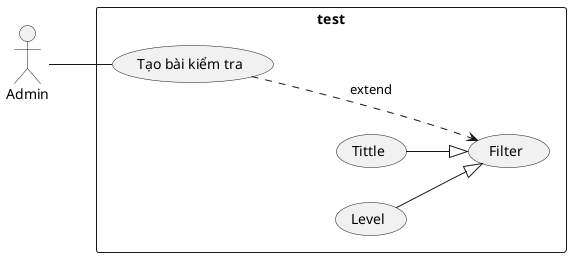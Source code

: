@startuml
left to right direction

    rectangle test{
        usecase "Tạo bài kiểm tra" as uc
        usecase " Filter " as uc1 
        usecase  "Tittle" as uc2
        usecase "Level" as uc3
}
Admin -- uc
uc .--> uc1:extend
uc2 --|> uc1
uc3 --|> uc1 




@enduml